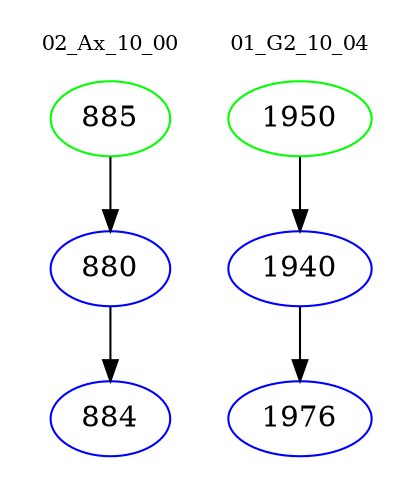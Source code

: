 digraph{
subgraph cluster_0 {
color = white
label = "02_Ax_10_00";
fontsize=10;
T0_885 [label="885", color="green"]
T0_885 -> T0_880 [color="black"]
T0_880 [label="880", color="blue"]
T0_880 -> T0_884 [color="black"]
T0_884 [label="884", color="blue"]
}
subgraph cluster_1 {
color = white
label = "01_G2_10_04";
fontsize=10;
T1_1950 [label="1950", color="green"]
T1_1950 -> T1_1940 [color="black"]
T1_1940 [label="1940", color="blue"]
T1_1940 -> T1_1976 [color="black"]
T1_1976 [label="1976", color="blue"]
}
}
